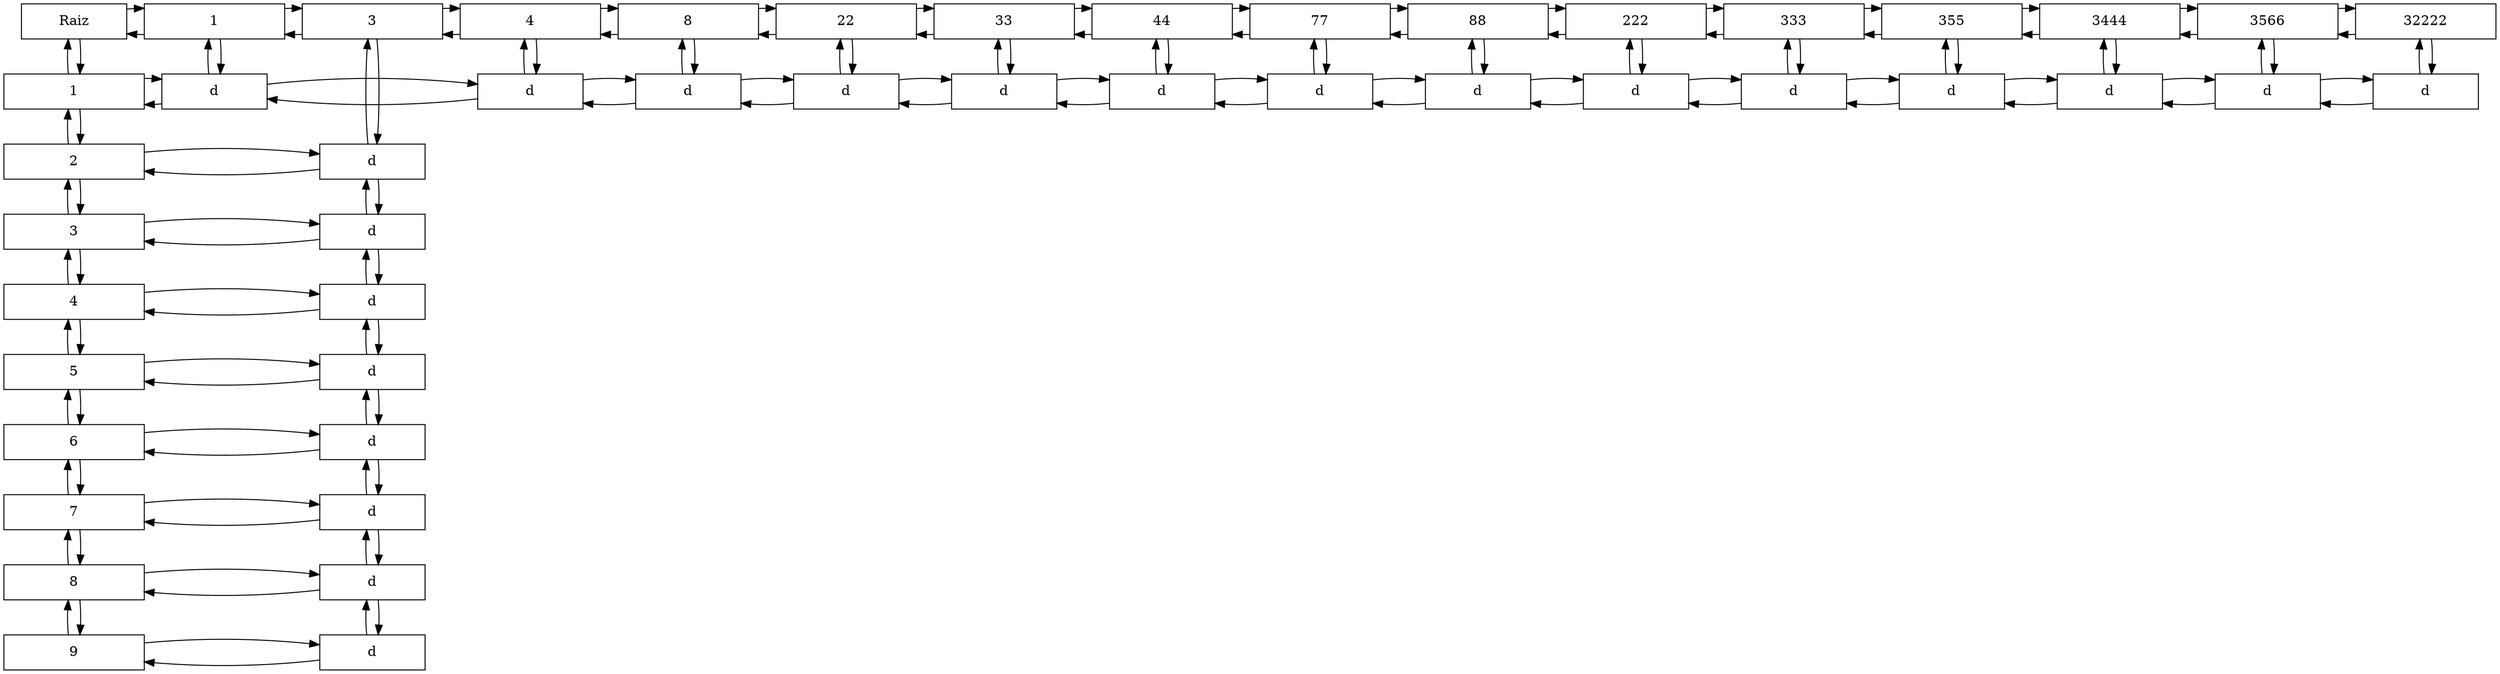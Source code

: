 digraph M{ 
node[ shape = box] 
Raiz[label = "Raiz", width=1.5, group = 1]; 
 
f0[label = "1" width=2.0 , group = 1 ]; 
f1[label = "2" width=2.0 , group = 1 ]; 
f2[label = "3" width=2.0 , group = 1 ]; 
f3[label = "4" width=2.0 , group = 1 ]; 
f4[label = "5" width=2.0 , group = 1 ]; 
f5[label = "6" width=2.0 , group = 1 ]; 
f6[label = "7" width=2.0 , group = 1 ]; 
f7[label = "8" width=2.0 , group = 1 ]; 
f8[label = "9" width=2.0 , group = 1 ]; 
f0 -> f1[dir = back]; 
f0 -> f1 
f1 -> f2[dir = back]; 
f1 -> f2 
f2 -> f3[dir = back]; 
f2 -> f3 
f3 -> f4[dir = back]; 
f3 -> f4 
f4 -> f5[dir = back]; 
f4 -> f5 
f5 -> f6[dir = back]; 
f5 -> f6 
f6 -> f7[dir = back]; 
f6 -> f7 
f7 -> f8[dir = back]; 
f7 -> f8 
c0[label = "1" width=2.0 , group = 2 ]; 
c1[label = "3" width=2.0 , group = 3 ]; 
c2[label = "4" width=2.0 , group = 4 ]; 
c3[label = "8" width=2.0 , group = 5 ]; 
c4[label = "22" width=2.0 , group = 6 ]; 
c5[label = "33" width=2.0 , group = 7 ]; 
c6[label = "44" width=2.0 , group = 8 ]; 
c7[label = "77" width=2.0 , group = 9 ]; 
c8[label = "88" width=2.0 , group = 10 ]; 
c9[label = "222" width=2.0 , group = 11 ]; 
c10[label = "333" width=2.0 , group = 12 ]; 
c11[label = "355" width=2.0 , group = 13 ]; 
c12[label = "3444" width=2.0 , group = 14 ]; 
c13[label = "3566" width=2.0 , group = 15 ]; 
c14[label = "32222" width=2.0 , group = 16 ]; 
c0 -> c1[dir = back]; 
c0 -> c1 
c1 -> c2[dir = back]; 
c1 -> c2 
c2 -> c3[dir = back]; 
c2 -> c3 
c3 -> c4[dir = back]; 
c3 -> c4 
c4 -> c5[dir = back]; 
c4 -> c5 
c5 -> c6[dir = back]; 
c5 -> c6 
c6 -> c7[dir = back]; 
c6 -> c7 
c7 -> c8[dir = back]; 
c7 -> c8 
c8 -> c9[dir = back]; 
c8 -> c9 
c9 -> c10[dir = back]; 
c9 -> c10 
c10 -> c11[dir = back]; 
c10 -> c11 
c11 -> c12[dir = back]; 
c11 -> c12 
c12 -> c13[dir = back]; 
c12 -> c13 
c13 -> c14[dir = back]; 
c13 -> c14 
 Raiz -> f0 [dir = back];  
 Raiz -> f0 ; 
 Raiz -> c0 [dir = back]; 
 Raiz -> c0 ; 
{rank = same;Raiz;c0;c1;c2;c3;c4;c5;c6;c7;c8;c9;c10;c11;c12;c13;c14;} 
n0[label = "d" width = 1.5, group =2]; 
n1[label = "d" width = 1.5, group =3]; 
n2[label = "d" width = 1.5, group =3]; 
n3[label = "d" width = 1.5, group =3]; 
n4[label = "d" width = 1.5, group =3]; 
n5[label = "d" width = 1.5, group =3]; 
n6[label = "d" width = 1.5, group =3]; 
n7[label = "d" width = 1.5, group =3]; 
n8[label = "d" width = 1.5, group =3]; 
n9[label = "d" width = 1.5, group =4]; 
n10[label = "d" width = 1.5, group =5]; 
n11[label = "d" width = 1.5, group =6]; 
n12[label = "d" width = 1.5, group =7]; 
n13[label = "d" width = 1.5, group =8]; 
n14[label = "d" width = 1.5, group =9]; 
n15[label = "d" width = 1.5, group =10]; 
n16[label = "d" width = 1.5, group =11]; 
n17[label = "d" width = 1.5, group =12]; 
n18[label = "d" width = 1.5, group =13]; 
n19[label = "d" width = 1.5, group =14]; 
n20[label = "d" width = 1.5, group =15]; 
n21[label = "d" width = 1.5, group =16]; 
c0 -> n0 [dir = back];  
c0 -> n0
c1 -> n1 [dir = back];  
c1 -> n1
n1 -> n2 [dir = back];  
n1 -> n2
n2 -> n3 [dir = back];  
n2 -> n3
n3 -> n4 [dir = back];  
n3 -> n4
n4 -> n5 [dir = back];  
n4 -> n5
n5 -> n6 [dir = back];  
n5 -> n6
n6 -> n7 [dir = back];  
n6 -> n7
n7 -> n8 [dir = back];  
n7 -> n8
c2 -> n9 [dir = back];  
c2 -> n9
c3 -> n10 [dir = back];  
c3 -> n10
c4 -> n11 [dir = back];  
c4 -> n11
c5 -> n12 [dir = back];  
c5 -> n12
c6 -> n13 [dir = back];  
c6 -> n13
c7 -> n14 [dir = back];  
c7 -> n14
c8 -> n15 [dir = back];  
c8 -> n15
c9 -> n16 [dir = back];  
c9 -> n16
c10 -> n17 [dir = back];  
c10 -> n17
c11 -> n18 [dir = back];  
c11 -> n18
c12 -> n19 [dir = back];  
c12 -> n19
c13 -> n20 [dir = back];  
c13 -> n20
c14 -> n21 [dir = back];  
c14 -> n21
f0 -> n0 [dir = back];  
f0 -> n0
n0 -> n9 [dir = back];  
n0 -> n9
n9 -> n10 [dir = back];  
n9 -> n10
n10 -> n11 [dir = back];  
n10 -> n11
n11 -> n12 [dir = back];  
n11 -> n12
n12 -> n13 [dir = back];  
n12 -> n13
n13 -> n14 [dir = back];  
n13 -> n14
n14 -> n15 [dir = back];  
n14 -> n15
n15 -> n16 [dir = back];  
n15 -> n16
n16 -> n17 [dir = back];  
n16 -> n17
n17 -> n18 [dir = back];  
n17 -> n18
n18 -> n19 [dir = back];  
n18 -> n19
n19 -> n20 [dir = back];  
n19 -> n20
n20 -> n21 [dir = back];  
n20 -> n21
f1 -> n1 [dir = back];  
f1 -> n1
f2 -> n2 [dir = back];  
f2 -> n2
f3 -> n3 [dir = back];  
f3 -> n3
f4 -> n4 [dir = back];  
f4 -> n4
f5 -> n5 [dir = back];  
f5 -> n5
f6 -> n6 [dir = back];  
f6 -> n6
f7 -> n7 [dir = back];  
f7 -> n7
f8 -> n8 [dir = back];  
f8 -> n8
{rank = same;f0;n0;n9;n10;n11;n12;n13;n14;n15;n16;n17;n18;n19;n20;n21;} 
{rank = same;f1;n1;} 
{rank = same;f2;n2;} 
{rank = same;f3;n3;} 
{rank = same;f4;n4;} 
{rank = same;f5;n5;} 
{rank = same;f6;n6;} 
{rank = same;f7;n7;} 
{rank = same;f8;n8;} 
}